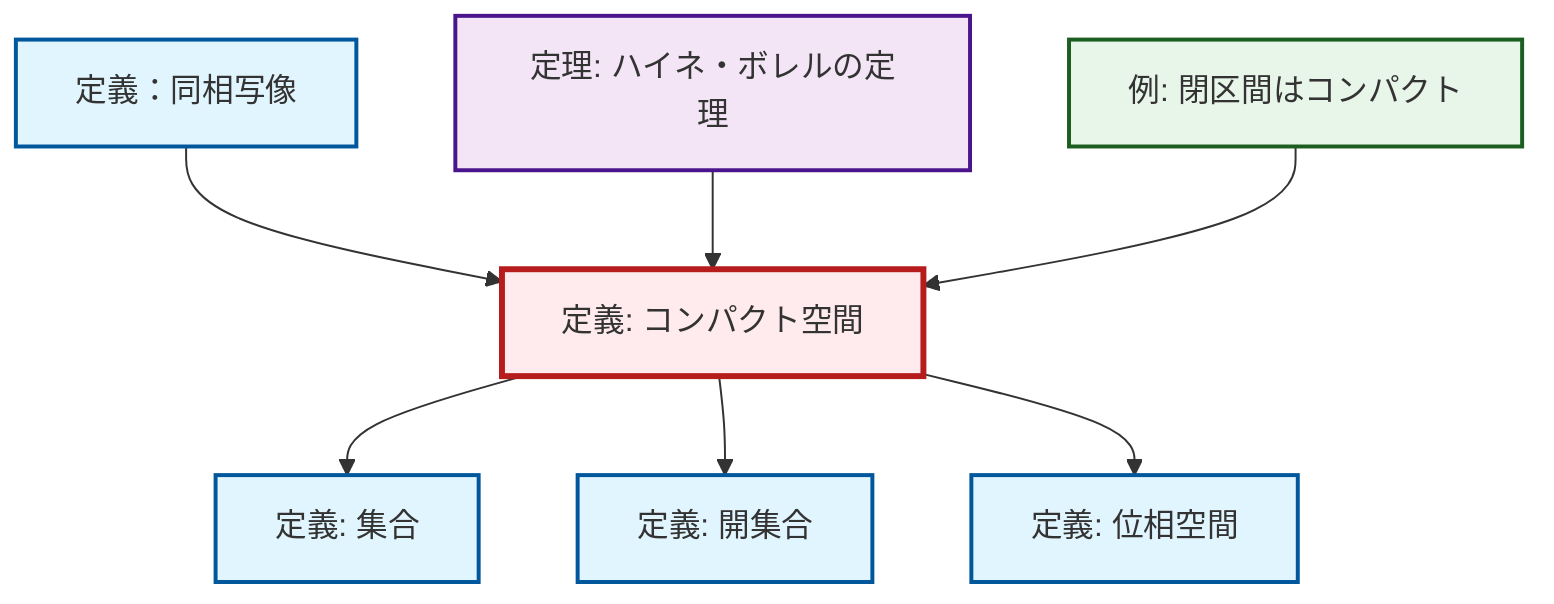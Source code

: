 graph TD
    classDef definition fill:#e1f5fe,stroke:#01579b,stroke-width:2px
    classDef theorem fill:#f3e5f5,stroke:#4a148c,stroke-width:2px
    classDef axiom fill:#fff3e0,stroke:#e65100,stroke-width:2px
    classDef example fill:#e8f5e9,stroke:#1b5e20,stroke-width:2px
    classDef current fill:#ffebee,stroke:#b71c1c,stroke-width:3px
    def-homeomorphism["定義：同相写像"]:::definition
    ex-closed-interval-compact["例: 閉区間はコンパクト"]:::example
    thm-heine-borel["定理: ハイネ・ボレルの定理"]:::theorem
    def-open-set["定義: 開集合"]:::definition
    def-compact["定義: コンパクト空間"]:::definition
    def-set["定義: 集合"]:::definition
    def-topological-space["定義: 位相空間"]:::definition
    def-homeomorphism --> def-compact
    def-compact --> def-set
    def-compact --> def-open-set
    def-compact --> def-topological-space
    thm-heine-borel --> def-compact
    ex-closed-interval-compact --> def-compact
    class def-compact current